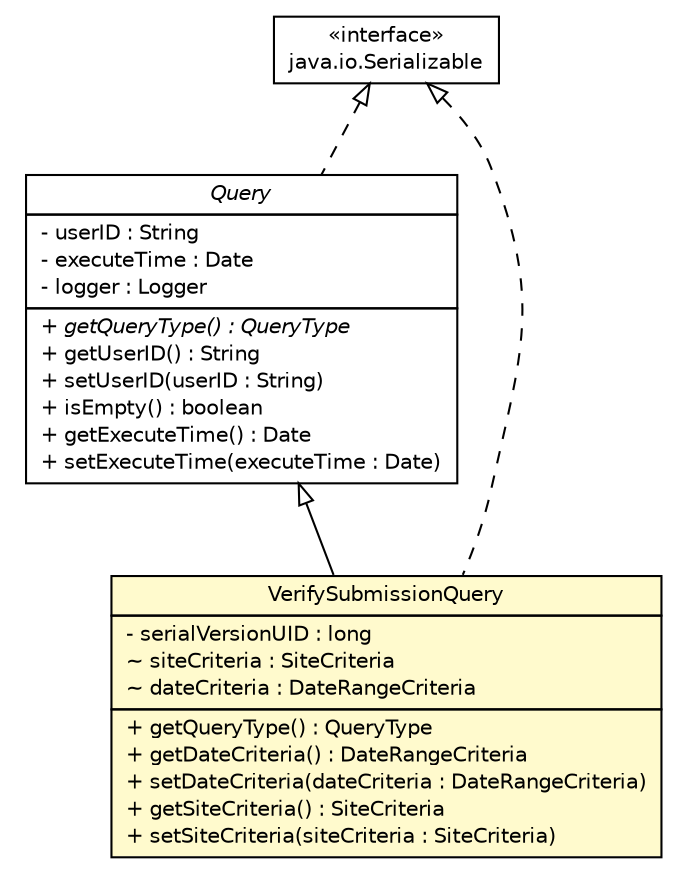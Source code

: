 #!/usr/local/bin/dot
#
# Class diagram 
# Generated by UmlGraph version 4.8 (http://www.spinellis.gr/sw/umlgraph)
#

digraph G {
	edge [fontname="Helvetica",fontsize=10,labelfontname="Helvetica",labelfontsize=10];
	node [fontname="Helvetica",fontsize=10,shape=plaintext];
	// gov.nih.nci.ncia.query.Query
	c46132 [label=<<table border="0" cellborder="1" cellspacing="0" cellpadding="2" port="p" href="./Query.html">
		<tr><td><table border="0" cellspacing="0" cellpadding="1">
			<tr><td><font face="Helvetica-Oblique"> Query </font></td></tr>
		</table></td></tr>
		<tr><td><table border="0" cellspacing="0" cellpadding="1">
			<tr><td align="left"> - userID : String </td></tr>
			<tr><td align="left"> - executeTime : Date </td></tr>
			<tr><td align="left"> - logger : Logger </td></tr>
		</table></td></tr>
		<tr><td><table border="0" cellspacing="0" cellpadding="1">
			<tr><td align="left"><font face="Helvetica-Oblique" point-size="10.0"> + getQueryType() : QueryType </font></td></tr>
			<tr><td align="left"> + getUserID() : String </td></tr>
			<tr><td align="left"> + setUserID(userID : String) </td></tr>
			<tr><td align="left"> + isEmpty() : boolean </td></tr>
			<tr><td align="left"> + getExecuteTime() : Date </td></tr>
			<tr><td align="left"> + setExecuteTime(executeTime : Date) </td></tr>
		</table></td></tr>
		</table>>, fontname="Helvetica", fontcolor="black", fontsize=10.0];
	// gov.nih.nci.ncia.query.VerifySubmissionQuery
	c46135 [label=<<table border="0" cellborder="1" cellspacing="0" cellpadding="2" port="p" bgcolor="lemonChiffon" href="./VerifySubmissionQuery.html">
		<tr><td><table border="0" cellspacing="0" cellpadding="1">
			<tr><td> VerifySubmissionQuery </td></tr>
		</table></td></tr>
		<tr><td><table border="0" cellspacing="0" cellpadding="1">
			<tr><td align="left"> - serialVersionUID : long </td></tr>
			<tr><td align="left"> ~ siteCriteria : SiteCriteria </td></tr>
			<tr><td align="left"> ~ dateCriteria : DateRangeCriteria </td></tr>
		</table></td></tr>
		<tr><td><table border="0" cellspacing="0" cellpadding="1">
			<tr><td align="left"> + getQueryType() : QueryType </td></tr>
			<tr><td align="left"> + getDateCriteria() : DateRangeCriteria </td></tr>
			<tr><td align="left"> + setDateCriteria(dateCriteria : DateRangeCriteria) </td></tr>
			<tr><td align="left"> + getSiteCriteria() : SiteCriteria </td></tr>
			<tr><td align="left"> + setSiteCriteria(siteCriteria : SiteCriteria) </td></tr>
		</table></td></tr>
		</table>>, fontname="Helvetica", fontcolor="black", fontsize=10.0];
	//gov.nih.nci.ncia.query.Query implements java.io.Serializable
	c46232:p -> c46132:p [dir=back,arrowtail=empty,style=dashed];
	//gov.nih.nci.ncia.query.VerifySubmissionQuery extends gov.nih.nci.ncia.query.Query
	c46132:p -> c46135:p [dir=back,arrowtail=empty];
	//gov.nih.nci.ncia.query.VerifySubmissionQuery implements java.io.Serializable
	c46232:p -> c46135:p [dir=back,arrowtail=empty,style=dashed];
	// java.io.Serializable
	c46232 [label=<<table border="0" cellborder="1" cellspacing="0" cellpadding="2" port="p" href="http://java.sun.com/j2se/1.4.2/docs/api/java/io/Serializable.html">
		<tr><td><table border="0" cellspacing="0" cellpadding="1">
			<tr><td> &laquo;interface&raquo; </td></tr>
			<tr><td> java.io.Serializable </td></tr>
		</table></td></tr>
		</table>>, fontname="Helvetica", fontcolor="black", fontsize=10.0];
}

